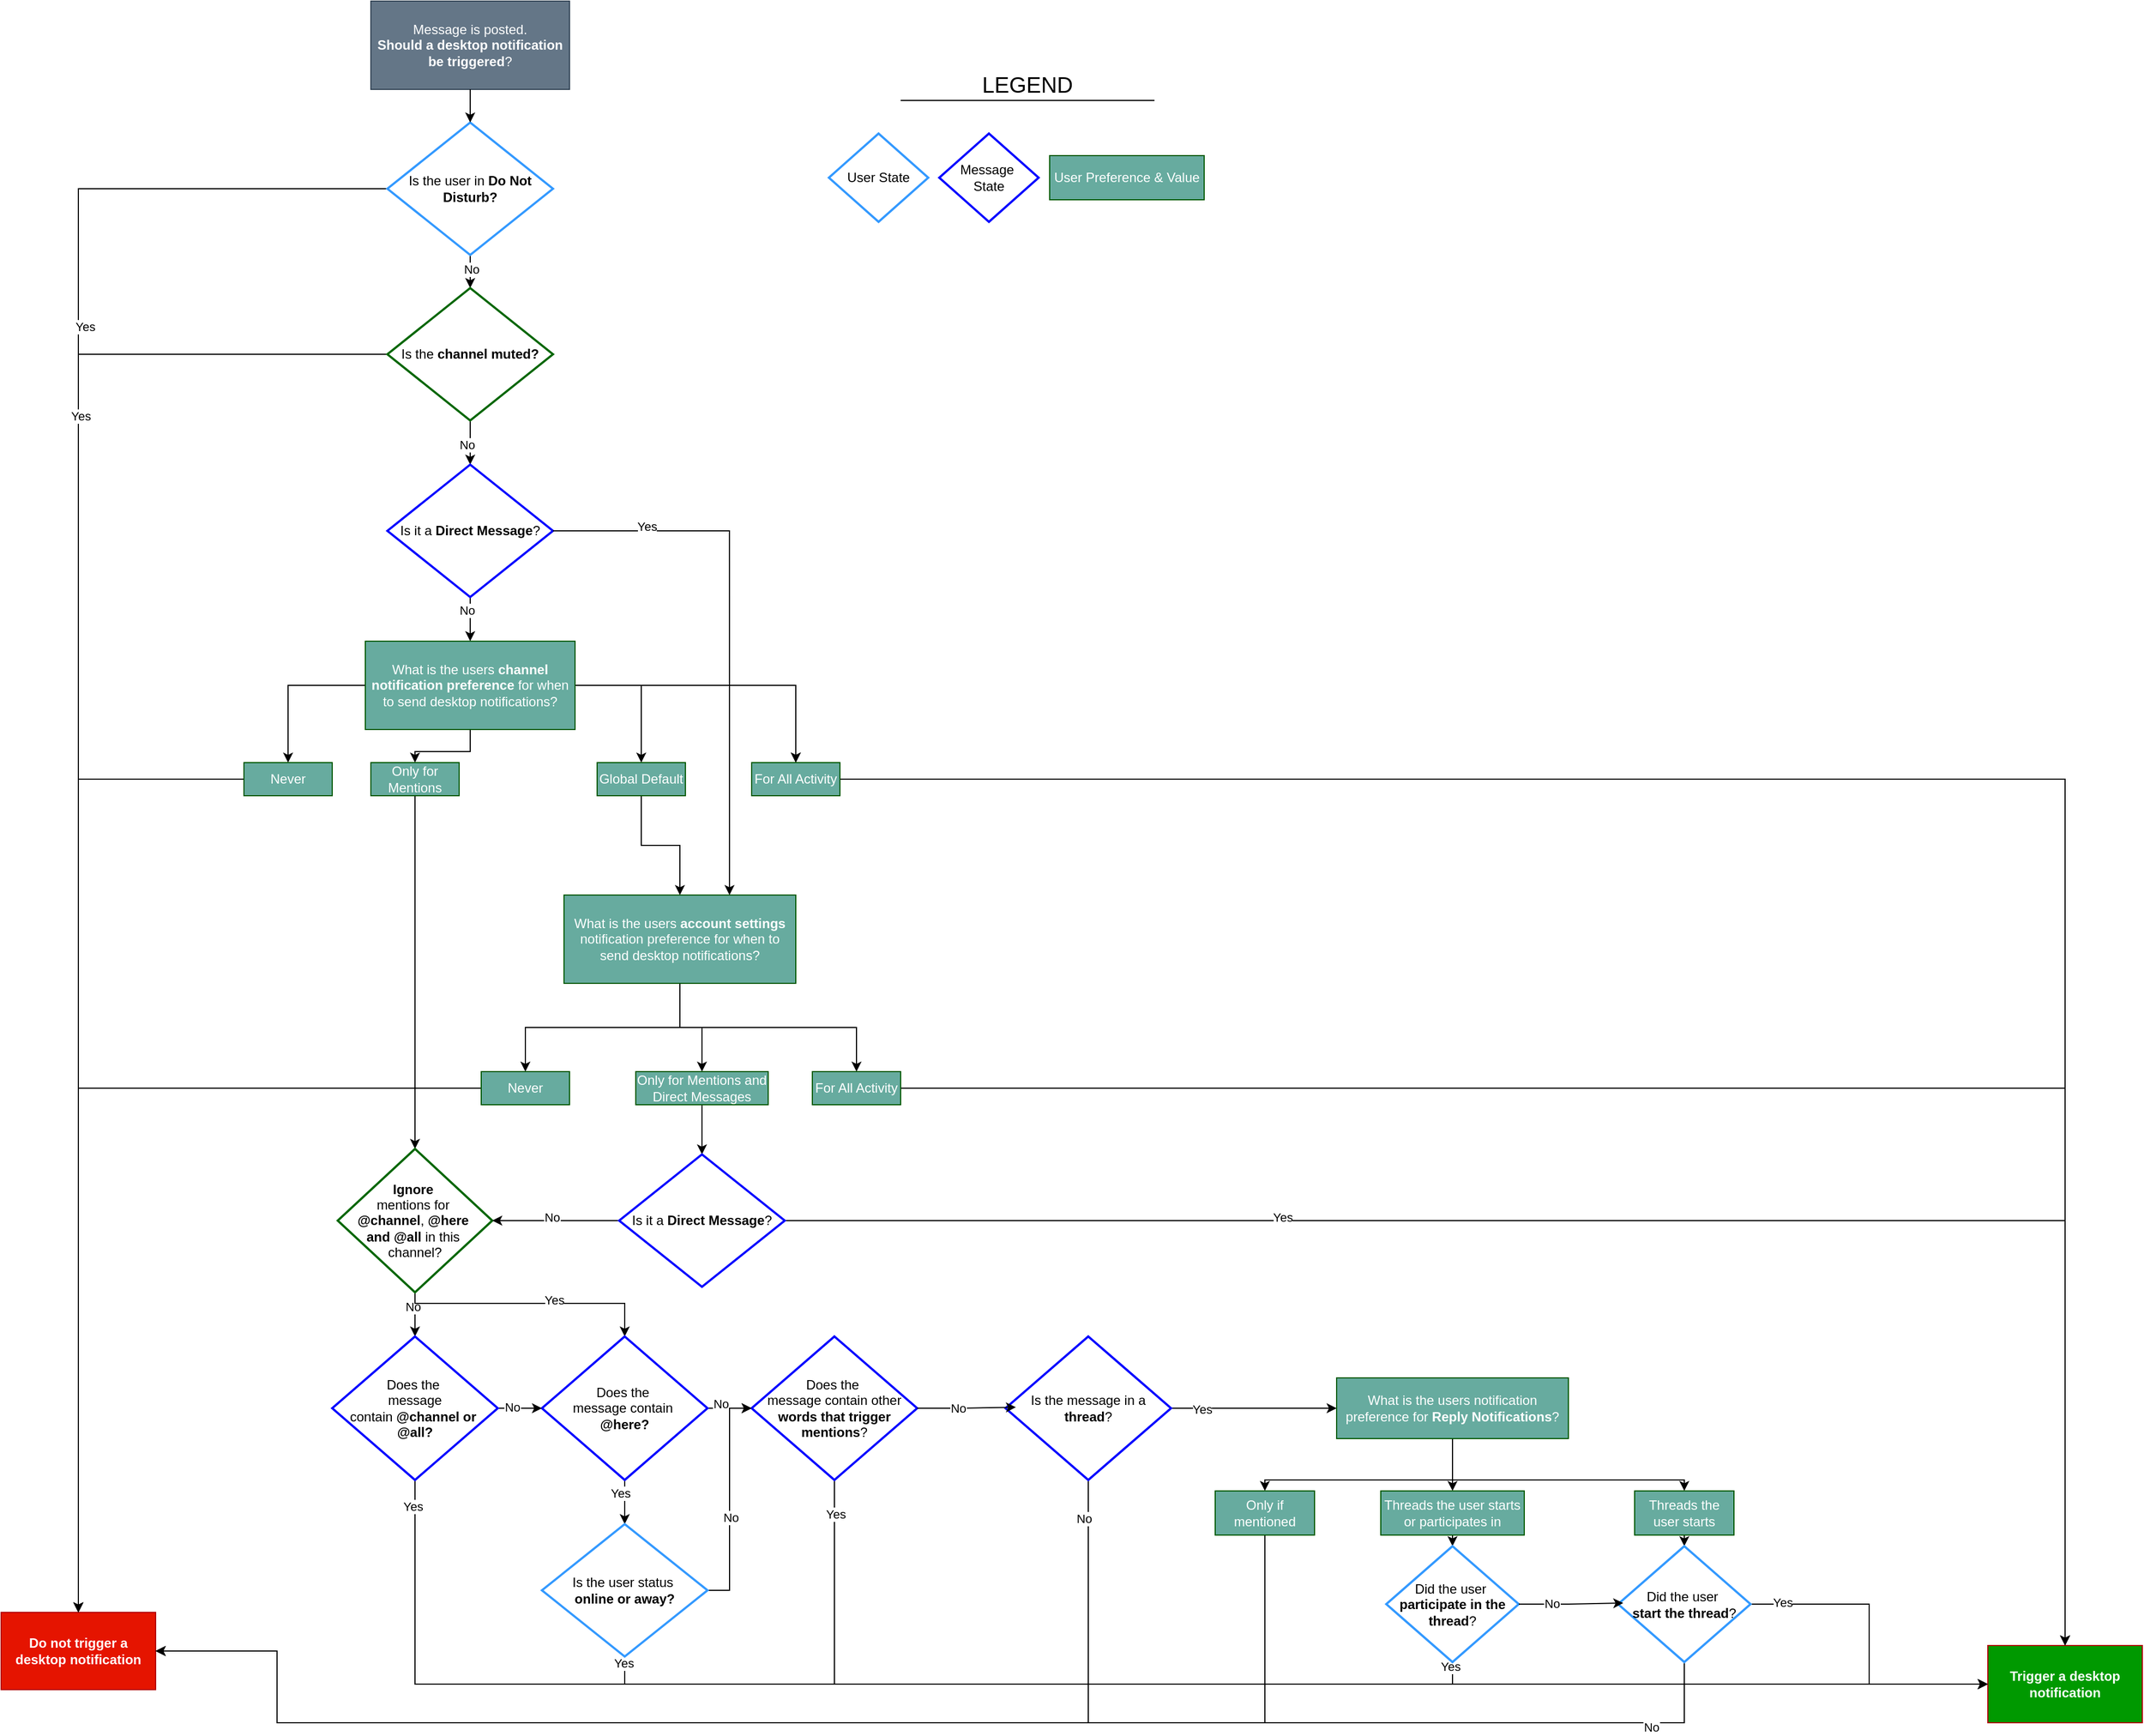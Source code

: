 <mxfile version="24.7.17">
  <diagram name="Page-1" id="jOsgXFVtPyfzwlISQPz8">
    <mxGraphModel dx="3500" dy="1883" grid="1" gridSize="10" guides="1" tooltips="1" connect="1" arrows="1" fold="1" page="1" pageScale="1" pageWidth="1100" pageHeight="850" math="0" shadow="0">
      <root>
        <mxCell id="0" />
        <mxCell id="1" parent="0" />
        <mxCell id="Bo38xEvb6SrPfiOeDfk5-1" value="Message is posted.&lt;div&gt;&lt;b&gt;Should a desktop notification be triggered&lt;/b&gt;?&lt;/div&gt;" style="html=1;whiteSpace=wrap;fillColor=#647687;fontColor=#ffffff;strokeColor=#314354;" vertex="1" parent="1">
          <mxGeometry x="335" y="20" width="180" height="80" as="geometry" />
        </mxCell>
        <mxCell id="Bo38xEvb6SrPfiOeDfk5-7" style="edgeStyle=orthogonalEdgeStyle;rounded=0;orthogonalLoop=1;jettySize=auto;html=1;" edge="1" parent="1" source="Bo38xEvb6SrPfiOeDfk5-2" target="Bo38xEvb6SrPfiOeDfk5-6">
          <mxGeometry relative="1" as="geometry" />
        </mxCell>
        <mxCell id="Bo38xEvb6SrPfiOeDfk5-18" value="No" style="edgeLabel;html=1;align=center;verticalAlign=middle;resizable=0;points=[];" vertex="1" connectable="0" parent="Bo38xEvb6SrPfiOeDfk5-7">
          <mxGeometry x="0.32" y="1" relative="1" as="geometry">
            <mxPoint as="offset" />
          </mxGeometry>
        </mxCell>
        <mxCell id="Bo38xEvb6SrPfiOeDfk5-12" style="edgeStyle=orthogonalEdgeStyle;rounded=0;orthogonalLoop=1;jettySize=auto;html=1;entryX=0.5;entryY=0;entryDx=0;entryDy=0;" edge="1" parent="1" source="Bo38xEvb6SrPfiOeDfk5-2" target="Bo38xEvb6SrPfiOeDfk5-4">
          <mxGeometry relative="1" as="geometry" />
        </mxCell>
        <mxCell id="Bo38xEvb6SrPfiOeDfk5-13" value="Yes" style="edgeLabel;html=1;align=center;verticalAlign=middle;resizable=0;points=[];" vertex="1" connectable="0" parent="Bo38xEvb6SrPfiOeDfk5-12">
          <mxGeometry x="-0.485" y="5" relative="1" as="geometry">
            <mxPoint x="1" as="offset" />
          </mxGeometry>
        </mxCell>
        <mxCell id="Bo38xEvb6SrPfiOeDfk5-2" value="Is the user in &lt;b&gt;Do Not Disturb?&lt;/b&gt;" style="rhombus;whiteSpace=wrap;html=1;strokeColor=#3399FF;strokeWidth=2;" vertex="1" parent="1">
          <mxGeometry x="350" y="130" width="150" height="120" as="geometry" />
        </mxCell>
        <mxCell id="Bo38xEvb6SrPfiOeDfk5-3" value="" style="endArrow=classic;html=1;rounded=0;entryX=0.5;entryY=0;entryDx=0;entryDy=0;exitX=0.5;exitY=1;exitDx=0;exitDy=0;" edge="1" parent="1" source="Bo38xEvb6SrPfiOeDfk5-1" target="Bo38xEvb6SrPfiOeDfk5-2">
          <mxGeometry width="50" height="50" relative="1" as="geometry">
            <mxPoint x="270" y="180" as="sourcePoint" />
            <mxPoint x="320" y="130" as="targetPoint" />
          </mxGeometry>
        </mxCell>
        <mxCell id="Bo38xEvb6SrPfiOeDfk5-4" value="Do not trigger a desktop notification" style="html=1;whiteSpace=wrap;fillColor=#e51400;fontColor=#ffffff;strokeColor=#B20000;fontStyle=1" vertex="1" parent="1">
          <mxGeometry y="1480" width="140" height="70" as="geometry" />
        </mxCell>
        <mxCell id="Bo38xEvb6SrPfiOeDfk5-14" style="edgeStyle=orthogonalEdgeStyle;rounded=0;orthogonalLoop=1;jettySize=auto;html=1;entryX=0.5;entryY=0;entryDx=0;entryDy=0;" edge="1" parent="1" source="Bo38xEvb6SrPfiOeDfk5-6" target="Bo38xEvb6SrPfiOeDfk5-4">
          <mxGeometry relative="1" as="geometry">
            <mxPoint x="90" y="600" as="targetPoint" />
          </mxGeometry>
        </mxCell>
        <mxCell id="Bo38xEvb6SrPfiOeDfk5-15" value="Yes" style="edgeLabel;html=1;align=center;verticalAlign=middle;resizable=0;points=[];" vertex="1" connectable="0" parent="Bo38xEvb6SrPfiOeDfk5-14">
          <mxGeometry x="-0.527" y="1" relative="1" as="geometry">
            <mxPoint x="1" as="offset" />
          </mxGeometry>
        </mxCell>
        <mxCell id="Bo38xEvb6SrPfiOeDfk5-17" style="edgeStyle=orthogonalEdgeStyle;rounded=0;orthogonalLoop=1;jettySize=auto;html=1;entryX=0.5;entryY=0;entryDx=0;entryDy=0;" edge="1" parent="1" source="Bo38xEvb6SrPfiOeDfk5-6" target="Bo38xEvb6SrPfiOeDfk5-16">
          <mxGeometry relative="1" as="geometry" />
        </mxCell>
        <mxCell id="Bo38xEvb6SrPfiOeDfk5-19" value="No" style="edgeLabel;html=1;align=center;verticalAlign=middle;resizable=0;points=[];" vertex="1" connectable="0" parent="Bo38xEvb6SrPfiOeDfk5-17">
          <mxGeometry x="0.15" y="-3" relative="1" as="geometry">
            <mxPoint y="-1" as="offset" />
          </mxGeometry>
        </mxCell>
        <mxCell id="Bo38xEvb6SrPfiOeDfk5-6" value="Is the &lt;b&gt;channel muted?&lt;/b&gt;" style="rhombus;whiteSpace=wrap;html=1;strokeColor=#006600;strokeWidth=2;" vertex="1" parent="1">
          <mxGeometry x="350" y="280" width="150" height="120" as="geometry" />
        </mxCell>
        <mxCell id="Bo38xEvb6SrPfiOeDfk5-21" style="edgeStyle=orthogonalEdgeStyle;rounded=0;orthogonalLoop=1;jettySize=auto;html=1;" edge="1" parent="1" source="Bo38xEvb6SrPfiOeDfk5-16" target="Bo38xEvb6SrPfiOeDfk5-20">
          <mxGeometry relative="1" as="geometry" />
        </mxCell>
        <mxCell id="Bo38xEvb6SrPfiOeDfk5-22" value="No" style="edgeLabel;html=1;align=center;verticalAlign=middle;resizable=0;points=[];" vertex="1" connectable="0" parent="Bo38xEvb6SrPfiOeDfk5-21">
          <mxGeometry x="-0.379" y="-3" relative="1" as="geometry">
            <mxPoint y="-1" as="offset" />
          </mxGeometry>
        </mxCell>
        <mxCell id="Bo38xEvb6SrPfiOeDfk5-16" value="&lt;span style=&quot;font-weight: normal;&quot;&gt;Is it a &lt;/span&gt;Direct Message&lt;span style=&quot;font-weight: normal;&quot;&gt;?&lt;/span&gt;" style="rhombus;whiteSpace=wrap;html=1;strokeColor=#0000FF;strokeWidth=2;fontStyle=1" vertex="1" parent="1">
          <mxGeometry x="350" y="440" width="150" height="120" as="geometry" />
        </mxCell>
        <mxCell id="Bo38xEvb6SrPfiOeDfk5-30" style="edgeStyle=orthogonalEdgeStyle;rounded=0;orthogonalLoop=1;jettySize=auto;html=1;entryX=0.5;entryY=0;entryDx=0;entryDy=0;" edge="1" parent="1" source="Bo38xEvb6SrPfiOeDfk5-20" target="Bo38xEvb6SrPfiOeDfk5-29">
          <mxGeometry relative="1" as="geometry" />
        </mxCell>
        <mxCell id="Bo38xEvb6SrPfiOeDfk5-33" style="edgeStyle=orthogonalEdgeStyle;rounded=0;orthogonalLoop=1;jettySize=auto;html=1;entryX=0.5;entryY=0;entryDx=0;entryDy=0;" edge="1" parent="1" source="Bo38xEvb6SrPfiOeDfk5-20" target="Bo38xEvb6SrPfiOeDfk5-32">
          <mxGeometry relative="1" as="geometry" />
        </mxCell>
        <mxCell id="Bo38xEvb6SrPfiOeDfk5-35" style="edgeStyle=orthogonalEdgeStyle;rounded=0;orthogonalLoop=1;jettySize=auto;html=1;entryX=0.5;entryY=0;entryDx=0;entryDy=0;" edge="1" parent="1" source="Bo38xEvb6SrPfiOeDfk5-20" target="Bo38xEvb6SrPfiOeDfk5-34">
          <mxGeometry relative="1" as="geometry" />
        </mxCell>
        <mxCell id="Bo38xEvb6SrPfiOeDfk5-37" style="edgeStyle=orthogonalEdgeStyle;rounded=0;orthogonalLoop=1;jettySize=auto;html=1;entryX=0.5;entryY=0;entryDx=0;entryDy=0;" edge="1" parent="1" source="Bo38xEvb6SrPfiOeDfk5-20" target="Bo38xEvb6SrPfiOeDfk5-36">
          <mxGeometry relative="1" as="geometry" />
        </mxCell>
        <mxCell id="Bo38xEvb6SrPfiOeDfk5-38" style="edgeStyle=orthogonalEdgeStyle;rounded=0;orthogonalLoop=1;jettySize=auto;html=1;entryX=0.5;entryY=0;entryDx=0;entryDy=0;" edge="1" parent="1" source="Bo38xEvb6SrPfiOeDfk5-20" target="Bo38xEvb6SrPfiOeDfk5-36">
          <mxGeometry relative="1" as="geometry" />
        </mxCell>
        <mxCell id="Bo38xEvb6SrPfiOeDfk5-20" value="What is the users&lt;b&gt; channel notification preference&lt;/b&gt; for when to send desktop notifications?" style="html=1;whiteSpace=wrap;fillColor=#67AB9F;fontColor=#ffffff;strokeColor=#005700;" vertex="1" parent="1">
          <mxGeometry x="330" y="600" width="190" height="80" as="geometry" />
        </mxCell>
        <mxCell id="Bo38xEvb6SrPfiOeDfk5-23" value="LEGEND" style="text;html=1;align=center;verticalAlign=middle;whiteSpace=wrap;rounded=0;fontSize=20;" vertex="1" parent="1">
          <mxGeometry x="850" y="80" width="160" height="30" as="geometry" />
        </mxCell>
        <mxCell id="Bo38xEvb6SrPfiOeDfk5-24" value="User State" style="rhombus;whiteSpace=wrap;html=1;strokeColor=#3399FF;strokeWidth=2;" vertex="1" parent="1">
          <mxGeometry x="750" y="140" width="90" height="80" as="geometry" />
        </mxCell>
        <mxCell id="Bo38xEvb6SrPfiOeDfk5-26" value="Message&amp;nbsp;&lt;div&gt;State&lt;/div&gt;" style="rhombus;whiteSpace=wrap;html=1;strokeColor=#0000FF;strokeWidth=2;" vertex="1" parent="1">
          <mxGeometry x="850" y="140" width="90" height="80" as="geometry" />
        </mxCell>
        <mxCell id="Bo38xEvb6SrPfiOeDfk5-27" value="User Preference &amp;amp; Value" style="html=1;whiteSpace=wrap;fillColor=#67AB9F;fontColor=#ffffff;strokeColor=#005700;" vertex="1" parent="1">
          <mxGeometry x="950" y="160" width="140" height="40" as="geometry" />
        </mxCell>
        <mxCell id="Bo38xEvb6SrPfiOeDfk5-28" value="" style="endArrow=none;html=1;rounded=0;" edge="1" parent="1">
          <mxGeometry width="50" height="50" relative="1" as="geometry">
            <mxPoint x="815" y="110" as="sourcePoint" />
            <mxPoint x="1045" y="110" as="targetPoint" />
          </mxGeometry>
        </mxCell>
        <mxCell id="Bo38xEvb6SrPfiOeDfk5-31" style="edgeStyle=orthogonalEdgeStyle;rounded=0;orthogonalLoop=1;jettySize=auto;html=1;entryX=0.5;entryY=0;entryDx=0;entryDy=0;" edge="1" parent="1" source="Bo38xEvb6SrPfiOeDfk5-29" target="Bo38xEvb6SrPfiOeDfk5-4">
          <mxGeometry relative="1" as="geometry">
            <mxPoint x="70" y="1040" as="targetPoint" />
          </mxGeometry>
        </mxCell>
        <mxCell id="Bo38xEvb6SrPfiOeDfk5-29" value="Never" style="html=1;whiteSpace=wrap;fillColor=#67AB9F;fontColor=#ffffff;strokeColor=#005700;" vertex="1" parent="1">
          <mxGeometry x="220" y="710" width="80" height="30" as="geometry" />
        </mxCell>
        <mxCell id="Bo38xEvb6SrPfiOeDfk5-47" style="edgeStyle=orthogonalEdgeStyle;rounded=0;orthogonalLoop=1;jettySize=auto;html=1;" edge="1" parent="1" source="Bo38xEvb6SrPfiOeDfk5-32" target="Bo38xEvb6SrPfiOeDfk5-39">
          <mxGeometry relative="1" as="geometry" />
        </mxCell>
        <mxCell id="Bo38xEvb6SrPfiOeDfk5-32" value="Only for Mentions" style="html=1;whiteSpace=wrap;fillColor=#67AB9F;fontColor=#ffffff;strokeColor=#005700;" vertex="1" parent="1">
          <mxGeometry x="335" y="710" width="80" height="30" as="geometry" />
        </mxCell>
        <mxCell id="Bo38xEvb6SrPfiOeDfk5-51" style="edgeStyle=orthogonalEdgeStyle;rounded=0;orthogonalLoop=1;jettySize=auto;html=1;entryX=0.5;entryY=0;entryDx=0;entryDy=0;" edge="1" parent="1" source="Bo38xEvb6SrPfiOeDfk5-34" target="Bo38xEvb6SrPfiOeDfk5-49">
          <mxGeometry relative="1" as="geometry" />
        </mxCell>
        <mxCell id="Bo38xEvb6SrPfiOeDfk5-34" value="Global Default" style="html=1;whiteSpace=wrap;fillColor=#67AB9F;fontColor=#ffffff;strokeColor=#005700;" vertex="1" parent="1">
          <mxGeometry x="540" y="710" width="80" height="30" as="geometry" />
        </mxCell>
        <mxCell id="Bo38xEvb6SrPfiOeDfk5-48" style="edgeStyle=orthogonalEdgeStyle;rounded=0;orthogonalLoop=1;jettySize=auto;html=1;entryX=0.5;entryY=0;entryDx=0;entryDy=0;" edge="1" parent="1" source="Bo38xEvb6SrPfiOeDfk5-36" target="Bo38xEvb6SrPfiOeDfk5-44">
          <mxGeometry relative="1" as="geometry" />
        </mxCell>
        <mxCell id="Bo38xEvb6SrPfiOeDfk5-36" value="For All Activity" style="html=1;whiteSpace=wrap;fillColor=#67AB9F;fontColor=#ffffff;strokeColor=#005700;" vertex="1" parent="1">
          <mxGeometry x="680" y="710" width="80" height="30" as="geometry" />
        </mxCell>
        <mxCell id="Bo38xEvb6SrPfiOeDfk5-83" style="edgeStyle=orthogonalEdgeStyle;rounded=0;orthogonalLoop=1;jettySize=auto;html=1;entryX=0.5;entryY=0;entryDx=0;entryDy=0;" edge="1" parent="1" source="Bo38xEvb6SrPfiOeDfk5-39" target="Bo38xEvb6SrPfiOeDfk5-82">
          <mxGeometry relative="1" as="geometry" />
        </mxCell>
        <mxCell id="Bo38xEvb6SrPfiOeDfk5-84" value="No" style="edgeLabel;html=1;align=center;verticalAlign=middle;resizable=0;points=[];" vertex="1" connectable="0" parent="Bo38xEvb6SrPfiOeDfk5-83">
          <mxGeometry x="-0.339" y="-2" relative="1" as="geometry">
            <mxPoint as="offset" />
          </mxGeometry>
        </mxCell>
        <mxCell id="Bo38xEvb6SrPfiOeDfk5-98" style="edgeStyle=orthogonalEdgeStyle;rounded=0;orthogonalLoop=1;jettySize=auto;html=1;entryX=0.5;entryY=0;entryDx=0;entryDy=0;" edge="1" parent="1" source="Bo38xEvb6SrPfiOeDfk5-39" target="Bo38xEvb6SrPfiOeDfk5-80">
          <mxGeometry relative="1" as="geometry">
            <Array as="points">
              <mxPoint x="375" y="1200" />
              <mxPoint x="565" y="1200" />
            </Array>
          </mxGeometry>
        </mxCell>
        <mxCell id="Bo38xEvb6SrPfiOeDfk5-99" value="Yes" style="edgeLabel;html=1;align=center;verticalAlign=middle;resizable=0;points=[];" vertex="1" connectable="0" parent="Bo38xEvb6SrPfiOeDfk5-98">
          <mxGeometry x="0.178" y="3" relative="1" as="geometry">
            <mxPoint as="offset" />
          </mxGeometry>
        </mxCell>
        <mxCell id="Bo38xEvb6SrPfiOeDfk5-39" value="&lt;b&gt;Ignore&amp;nbsp;&lt;/b&gt;&lt;div&gt;mentions for&amp;nbsp;&lt;/div&gt;&lt;div&gt;&lt;b&gt;@channel&lt;/b&gt;, &lt;b&gt;@here&lt;/b&gt;&amp;nbsp;&lt;/div&gt;&lt;div&gt;&lt;b&gt;and&lt;/b&gt; &lt;b&gt;@all&lt;/b&gt; in this&amp;nbsp;&lt;/div&gt;&lt;div&gt;channel?&lt;/div&gt;" style="rhombus;whiteSpace=wrap;html=1;strokeColor=#006600;strokeWidth=2;" vertex="1" parent="1">
          <mxGeometry x="305" y="1060" width="140" height="130" as="geometry" />
        </mxCell>
        <mxCell id="Bo38xEvb6SrPfiOeDfk5-44" value="Trigger a desktop notification" style="html=1;whiteSpace=wrap;fillColor=#009900;fontColor=#ffffff;strokeColor=#B20000;fontStyle=1" vertex="1" parent="1">
          <mxGeometry x="1800" y="1510" width="140" height="70" as="geometry" />
        </mxCell>
        <mxCell id="Bo38xEvb6SrPfiOeDfk5-55" style="edgeStyle=orthogonalEdgeStyle;rounded=0;orthogonalLoop=1;jettySize=auto;html=1;entryX=0.5;entryY=0;entryDx=0;entryDy=0;" edge="1" parent="1" source="Bo38xEvb6SrPfiOeDfk5-49" target="Bo38xEvb6SrPfiOeDfk5-54">
          <mxGeometry relative="1" as="geometry" />
        </mxCell>
        <mxCell id="Bo38xEvb6SrPfiOeDfk5-61" style="edgeStyle=orthogonalEdgeStyle;rounded=0;orthogonalLoop=1;jettySize=auto;html=1;exitX=0.5;exitY=1;exitDx=0;exitDy=0;entryX=0.5;entryY=0;entryDx=0;entryDy=0;" edge="1" parent="1" source="Bo38xEvb6SrPfiOeDfk5-49" target="Bo38xEvb6SrPfiOeDfk5-57">
          <mxGeometry relative="1" as="geometry" />
        </mxCell>
        <mxCell id="Bo38xEvb6SrPfiOeDfk5-62" style="edgeStyle=orthogonalEdgeStyle;rounded=0;orthogonalLoop=1;jettySize=auto;html=1;exitX=0.5;exitY=1;exitDx=0;exitDy=0;entryX=0.5;entryY=0;entryDx=0;entryDy=0;" edge="1" parent="1" source="Bo38xEvb6SrPfiOeDfk5-49" target="Bo38xEvb6SrPfiOeDfk5-58">
          <mxGeometry relative="1" as="geometry" />
        </mxCell>
        <mxCell id="Bo38xEvb6SrPfiOeDfk5-49" value="What is the users &lt;b&gt;account settings&lt;/b&gt;&lt;div&gt;notification preference for when to&lt;/div&gt;&lt;div&gt;send desktop notifications?&lt;/div&gt;" style="html=1;whiteSpace=wrap;fillColor=#67AB9F;fontColor=#ffffff;strokeColor=#005700;" vertex="1" parent="1">
          <mxGeometry x="510" y="830" width="210" height="80" as="geometry" />
        </mxCell>
        <mxCell id="Bo38xEvb6SrPfiOeDfk5-52" style="edgeStyle=orthogonalEdgeStyle;rounded=0;orthogonalLoop=1;jettySize=auto;html=1;entryX=0.714;entryY=0;entryDx=0;entryDy=0;entryPerimeter=0;" edge="1" parent="1" source="Bo38xEvb6SrPfiOeDfk5-16" target="Bo38xEvb6SrPfiOeDfk5-49">
          <mxGeometry relative="1" as="geometry" />
        </mxCell>
        <mxCell id="Bo38xEvb6SrPfiOeDfk5-53" value="Yes" style="edgeLabel;html=1;align=center;verticalAlign=middle;resizable=0;points=[];" vertex="1" connectable="0" parent="Bo38xEvb6SrPfiOeDfk5-52">
          <mxGeometry x="-0.654" y="4" relative="1" as="geometry">
            <mxPoint as="offset" />
          </mxGeometry>
        </mxCell>
        <mxCell id="Bo38xEvb6SrPfiOeDfk5-56" style="edgeStyle=orthogonalEdgeStyle;rounded=0;orthogonalLoop=1;jettySize=auto;html=1;entryX=0.5;entryY=0;entryDx=0;entryDy=0;" edge="1" parent="1" source="Bo38xEvb6SrPfiOeDfk5-54" target="Bo38xEvb6SrPfiOeDfk5-4">
          <mxGeometry relative="1" as="geometry" />
        </mxCell>
        <mxCell id="Bo38xEvb6SrPfiOeDfk5-54" value="Never" style="html=1;whiteSpace=wrap;fillColor=#67AB9F;fontColor=#ffffff;strokeColor=#005700;" vertex="1" parent="1">
          <mxGeometry x="435" y="990" width="80" height="30" as="geometry" />
        </mxCell>
        <mxCell id="Bo38xEvb6SrPfiOeDfk5-65" style="edgeStyle=orthogonalEdgeStyle;rounded=0;orthogonalLoop=1;jettySize=auto;html=1;entryX=0.5;entryY=0;entryDx=0;entryDy=0;" edge="1" parent="1" source="Bo38xEvb6SrPfiOeDfk5-57" target="Bo38xEvb6SrPfiOeDfk5-64">
          <mxGeometry relative="1" as="geometry" />
        </mxCell>
        <mxCell id="Bo38xEvb6SrPfiOeDfk5-57" value="Only for Mentions and Direct Messages" style="html=1;whiteSpace=wrap;fillColor=#67AB9F;fontColor=#ffffff;strokeColor=#005700;" vertex="1" parent="1">
          <mxGeometry x="575" y="990" width="120" height="30" as="geometry" />
        </mxCell>
        <mxCell id="Bo38xEvb6SrPfiOeDfk5-63" style="edgeStyle=orthogonalEdgeStyle;rounded=0;orthogonalLoop=1;jettySize=auto;html=1;entryX=0.5;entryY=0;entryDx=0;entryDy=0;" edge="1" parent="1" source="Bo38xEvb6SrPfiOeDfk5-58" target="Bo38xEvb6SrPfiOeDfk5-44">
          <mxGeometry relative="1" as="geometry" />
        </mxCell>
        <mxCell id="Bo38xEvb6SrPfiOeDfk5-58" value="For All Activity" style="html=1;whiteSpace=wrap;fillColor=#67AB9F;fontColor=#ffffff;strokeColor=#005700;" vertex="1" parent="1">
          <mxGeometry x="735" y="990" width="80" height="30" as="geometry" />
        </mxCell>
        <mxCell id="Bo38xEvb6SrPfiOeDfk5-66" style="edgeStyle=orthogonalEdgeStyle;rounded=0;orthogonalLoop=1;jettySize=auto;html=1;entryX=1;entryY=0.5;entryDx=0;entryDy=0;" edge="1" parent="1" source="Bo38xEvb6SrPfiOeDfk5-64" target="Bo38xEvb6SrPfiOeDfk5-39">
          <mxGeometry relative="1" as="geometry" />
        </mxCell>
        <mxCell id="Bo38xEvb6SrPfiOeDfk5-67" value="No" style="edgeLabel;html=1;align=center;verticalAlign=middle;resizable=0;points=[];" vertex="1" connectable="0" parent="Bo38xEvb6SrPfiOeDfk5-66">
          <mxGeometry x="0.075" y="-3" relative="1" as="geometry">
            <mxPoint x="1" as="offset" />
          </mxGeometry>
        </mxCell>
        <mxCell id="Bo38xEvb6SrPfiOeDfk5-68" style="edgeStyle=orthogonalEdgeStyle;rounded=0;orthogonalLoop=1;jettySize=auto;html=1;entryX=0.5;entryY=0;entryDx=0;entryDy=0;" edge="1" parent="1" source="Bo38xEvb6SrPfiOeDfk5-64" target="Bo38xEvb6SrPfiOeDfk5-44">
          <mxGeometry relative="1" as="geometry" />
        </mxCell>
        <mxCell id="Bo38xEvb6SrPfiOeDfk5-69" value="Yes" style="edgeLabel;html=1;align=center;verticalAlign=middle;resizable=0;points=[];" vertex="1" connectable="0" parent="Bo38xEvb6SrPfiOeDfk5-68">
          <mxGeometry x="-0.416" y="3" relative="1" as="geometry">
            <mxPoint as="offset" />
          </mxGeometry>
        </mxCell>
        <mxCell id="Bo38xEvb6SrPfiOeDfk5-64" value="&lt;span style=&quot;font-weight: normal;&quot;&gt;Is it a &lt;/span&gt;Direct Message&lt;span style=&quot;font-weight: normal;&quot;&gt;?&lt;/span&gt;" style="rhombus;whiteSpace=wrap;html=1;strokeColor=#0000FF;strokeWidth=2;fontStyle=1" vertex="1" parent="1">
          <mxGeometry x="560" y="1065" width="150" height="120" as="geometry" />
        </mxCell>
        <mxCell id="Bo38xEvb6SrPfiOeDfk5-107" style="edgeStyle=orthogonalEdgeStyle;rounded=0;orthogonalLoop=1;jettySize=auto;html=1;entryX=0;entryY=0.5;entryDx=0;entryDy=0;exitX=0.5;exitY=1;exitDx=0;exitDy=0;" edge="1" parent="1" source="Bo38xEvb6SrPfiOeDfk5-74" target="Bo38xEvb6SrPfiOeDfk5-44">
          <mxGeometry relative="1" as="geometry" />
        </mxCell>
        <mxCell id="Bo38xEvb6SrPfiOeDfk5-108" value="Yes" style="edgeLabel;html=1;align=center;verticalAlign=middle;resizable=0;points=[];" vertex="1" connectable="0" parent="Bo38xEvb6SrPfiOeDfk5-107">
          <mxGeometry x="-0.952" y="1" relative="1" as="geometry">
            <mxPoint y="1" as="offset" />
          </mxGeometry>
        </mxCell>
        <mxCell id="Bo38xEvb6SrPfiOeDfk5-74" value="&lt;span style=&quot;font-weight: 400;&quot;&gt;Does the&amp;nbsp;&lt;/span&gt;&lt;div&gt;&lt;span style=&quot;font-weight: 400;&quot;&gt;message contain other &lt;/span&gt;words that trigger mentions&lt;span style=&quot;font-weight: 400;&quot;&gt;?&lt;/span&gt;&lt;/div&gt;" style="rhombus;whiteSpace=wrap;html=1;strokeColor=#0000FF;strokeWidth=2;fontStyle=1" vertex="1" parent="1">
          <mxGeometry x="680" y="1230" width="150" height="130" as="geometry" />
        </mxCell>
        <mxCell id="Bo38xEvb6SrPfiOeDfk5-109" style="edgeStyle=orthogonalEdgeStyle;rounded=0;orthogonalLoop=1;jettySize=auto;html=1;entryX=1;entryY=0.5;entryDx=0;entryDy=0;" edge="1" parent="1" source="Bo38xEvb6SrPfiOeDfk5-77" target="Bo38xEvb6SrPfiOeDfk5-4">
          <mxGeometry relative="1" as="geometry">
            <Array as="points">
              <mxPoint x="985" y="1580" />
              <mxPoint x="250" y="1580" />
              <mxPoint x="250" y="1515" />
            </Array>
          </mxGeometry>
        </mxCell>
        <mxCell id="Bo38xEvb6SrPfiOeDfk5-110" value="No" style="edgeLabel;html=1;align=center;verticalAlign=middle;resizable=0;points=[];" vertex="1" connectable="0" parent="Bo38xEvb6SrPfiOeDfk5-109">
          <mxGeometry x="-0.937" y="-4" relative="1" as="geometry">
            <mxPoint y="-1" as="offset" />
          </mxGeometry>
        </mxCell>
        <mxCell id="Bo38xEvb6SrPfiOeDfk5-116" style="edgeStyle=orthogonalEdgeStyle;rounded=0;orthogonalLoop=1;jettySize=auto;html=1;entryX=0;entryY=0.5;entryDx=0;entryDy=0;" edge="1" parent="1" source="Bo38xEvb6SrPfiOeDfk5-77" target="Bo38xEvb6SrPfiOeDfk5-115">
          <mxGeometry relative="1" as="geometry" />
        </mxCell>
        <mxCell id="Bo38xEvb6SrPfiOeDfk5-117" value="Yes" style="edgeLabel;html=1;align=center;verticalAlign=middle;resizable=0;points=[];" vertex="1" connectable="0" parent="Bo38xEvb6SrPfiOeDfk5-116">
          <mxGeometry x="-0.626" y="-1" relative="1" as="geometry">
            <mxPoint as="offset" />
          </mxGeometry>
        </mxCell>
        <mxCell id="Bo38xEvb6SrPfiOeDfk5-77" value="&lt;span style=&quot;font-weight: 400;&quot;&gt;Is the message in a &lt;/span&gt;thread&lt;span style=&quot;font-weight: 400;&quot;&gt;?&lt;/span&gt;" style="rhombus;whiteSpace=wrap;html=1;strokeColor=#0000FF;strokeWidth=2;fontStyle=1" vertex="1" parent="1">
          <mxGeometry x="910" y="1230" width="150" height="130" as="geometry" />
        </mxCell>
        <mxCell id="Bo38xEvb6SrPfiOeDfk5-78" style="edgeStyle=orthogonalEdgeStyle;rounded=0;orthogonalLoop=1;jettySize=auto;html=1;entryX=0.063;entryY=0.493;entryDx=0;entryDy=0;entryPerimeter=0;" edge="1" parent="1" source="Bo38xEvb6SrPfiOeDfk5-74" target="Bo38xEvb6SrPfiOeDfk5-77">
          <mxGeometry relative="1" as="geometry" />
        </mxCell>
        <mxCell id="Bo38xEvb6SrPfiOeDfk5-79" value="No" style="edgeLabel;html=1;align=center;verticalAlign=middle;resizable=0;points=[];" vertex="1" connectable="0" parent="Bo38xEvb6SrPfiOeDfk5-78">
          <mxGeometry x="-0.18" relative="1" as="geometry">
            <mxPoint as="offset" />
          </mxGeometry>
        </mxCell>
        <mxCell id="Bo38xEvb6SrPfiOeDfk5-89" style="edgeStyle=orthogonalEdgeStyle;rounded=0;orthogonalLoop=1;jettySize=auto;html=1;entryX=0;entryY=0.5;entryDx=0;entryDy=0;" edge="1" parent="1" source="Bo38xEvb6SrPfiOeDfk5-80" target="Bo38xEvb6SrPfiOeDfk5-74">
          <mxGeometry relative="1" as="geometry" />
        </mxCell>
        <mxCell id="Bo38xEvb6SrPfiOeDfk5-90" value="No" style="edgeLabel;html=1;align=center;verticalAlign=middle;resizable=0;points=[];" vertex="1" connectable="0" parent="Bo38xEvb6SrPfiOeDfk5-89">
          <mxGeometry x="-0.397" y="4" relative="1" as="geometry">
            <mxPoint as="offset" />
          </mxGeometry>
        </mxCell>
        <mxCell id="Bo38xEvb6SrPfiOeDfk5-92" style="edgeStyle=orthogonalEdgeStyle;rounded=0;orthogonalLoop=1;jettySize=auto;html=1;exitX=0.5;exitY=1;exitDx=0;exitDy=0;entryX=0.5;entryY=0;entryDx=0;entryDy=0;" edge="1" parent="1" source="Bo38xEvb6SrPfiOeDfk5-80" target="Bo38xEvb6SrPfiOeDfk5-91">
          <mxGeometry relative="1" as="geometry" />
        </mxCell>
        <mxCell id="Bo38xEvb6SrPfiOeDfk5-93" value="Yes" style="edgeLabel;html=1;align=center;verticalAlign=middle;resizable=0;points=[];" vertex="1" connectable="0" parent="Bo38xEvb6SrPfiOeDfk5-92">
          <mxGeometry x="-0.431" y="-4" relative="1" as="geometry">
            <mxPoint as="offset" />
          </mxGeometry>
        </mxCell>
        <mxCell id="Bo38xEvb6SrPfiOeDfk5-80" value="&lt;span style=&quot;font-weight: 400;&quot;&gt;Does the&amp;nbsp;&lt;/span&gt;&lt;div&gt;&lt;span style=&quot;font-weight: 400;&quot;&gt;message contain&amp;nbsp;&lt;/span&gt;&lt;/div&gt;&lt;div&gt;@here?&lt;/div&gt;" style="rhombus;whiteSpace=wrap;html=1;strokeColor=#0000FF;strokeWidth=2;fontStyle=1" vertex="1" parent="1">
          <mxGeometry x="490" y="1230" width="150" height="130" as="geometry" />
        </mxCell>
        <mxCell id="Bo38xEvb6SrPfiOeDfk5-87" style="edgeStyle=orthogonalEdgeStyle;rounded=0;orthogonalLoop=1;jettySize=auto;html=1;entryX=0;entryY=0.5;entryDx=0;entryDy=0;" edge="1" parent="1" source="Bo38xEvb6SrPfiOeDfk5-82" target="Bo38xEvb6SrPfiOeDfk5-80">
          <mxGeometry relative="1" as="geometry" />
        </mxCell>
        <mxCell id="Bo38xEvb6SrPfiOeDfk5-88" value="No" style="edgeLabel;html=1;align=center;verticalAlign=middle;resizable=0;points=[];" vertex="1" connectable="0" parent="Bo38xEvb6SrPfiOeDfk5-87">
          <mxGeometry x="-0.368" y="1" relative="1" as="geometry">
            <mxPoint as="offset" />
          </mxGeometry>
        </mxCell>
        <mxCell id="Bo38xEvb6SrPfiOeDfk5-112" style="edgeStyle=orthogonalEdgeStyle;rounded=0;orthogonalLoop=1;jettySize=auto;html=1;entryX=0;entryY=0.5;entryDx=0;entryDy=0;" edge="1" parent="1" source="Bo38xEvb6SrPfiOeDfk5-82" target="Bo38xEvb6SrPfiOeDfk5-44">
          <mxGeometry relative="1" as="geometry">
            <Array as="points">
              <mxPoint x="375" y="1545" />
            </Array>
          </mxGeometry>
        </mxCell>
        <mxCell id="Bo38xEvb6SrPfiOeDfk5-113" value="Yes" style="edgeLabel;html=1;align=center;verticalAlign=middle;resizable=0;points=[];" vertex="1" connectable="0" parent="Bo38xEvb6SrPfiOeDfk5-112">
          <mxGeometry x="-0.969" y="-2" relative="1" as="geometry">
            <mxPoint y="-1" as="offset" />
          </mxGeometry>
        </mxCell>
        <mxCell id="Bo38xEvb6SrPfiOeDfk5-82" value="&lt;span style=&quot;font-weight: 400;&quot;&gt;Does the&amp;nbsp;&lt;/span&gt;&lt;div&gt;&lt;span style=&quot;font-weight: 400;&quot;&gt;message contain&amp;nbsp;&lt;/span&gt;@channel or&amp;nbsp;&lt;/div&gt;&lt;div&gt;@all?&lt;/div&gt;" style="rhombus;whiteSpace=wrap;html=1;strokeColor=#0000FF;strokeWidth=2;fontStyle=1" vertex="1" parent="1">
          <mxGeometry x="300" y="1230" width="150" height="130" as="geometry" />
        </mxCell>
        <mxCell id="Bo38xEvb6SrPfiOeDfk5-96" style="edgeStyle=orthogonalEdgeStyle;rounded=0;orthogonalLoop=1;jettySize=auto;html=1;entryX=0;entryY=0.5;entryDx=0;entryDy=0;" edge="1" parent="1" source="Bo38xEvb6SrPfiOeDfk5-91" target="Bo38xEvb6SrPfiOeDfk5-74">
          <mxGeometry relative="1" as="geometry" />
        </mxCell>
        <mxCell id="Bo38xEvb6SrPfiOeDfk5-97" value="No" style="edgeLabel;html=1;align=center;verticalAlign=middle;resizable=0;points=[];" vertex="1" connectable="0" parent="Bo38xEvb6SrPfiOeDfk5-96">
          <mxGeometry x="-0.163" y="-1" relative="1" as="geometry">
            <mxPoint as="offset" />
          </mxGeometry>
        </mxCell>
        <mxCell id="Bo38xEvb6SrPfiOeDfk5-111" style="edgeStyle=orthogonalEdgeStyle;rounded=0;orthogonalLoop=1;jettySize=auto;html=1;entryX=0;entryY=0.5;entryDx=0;entryDy=0;" edge="1" parent="1" source="Bo38xEvb6SrPfiOeDfk5-91" target="Bo38xEvb6SrPfiOeDfk5-44">
          <mxGeometry relative="1" as="geometry">
            <Array as="points">
              <mxPoint x="565" y="1545" />
            </Array>
          </mxGeometry>
        </mxCell>
        <mxCell id="Bo38xEvb6SrPfiOeDfk5-114" value="Yes" style="edgeLabel;html=1;align=center;verticalAlign=middle;resizable=0;points=[];" vertex="1" connectable="0" parent="Bo38xEvb6SrPfiOeDfk5-111">
          <mxGeometry x="-0.992" y="-1" relative="1" as="geometry">
            <mxPoint y="1" as="offset" />
          </mxGeometry>
        </mxCell>
        <mxCell id="Bo38xEvb6SrPfiOeDfk5-91" value="Is the user status&amp;nbsp;&lt;div&gt;&lt;b&gt;online or away?&lt;/b&gt;&lt;/div&gt;" style="rhombus;whiteSpace=wrap;html=1;strokeColor=#3399FF;strokeWidth=2;" vertex="1" parent="1">
          <mxGeometry x="490" y="1400" width="150" height="120" as="geometry" />
        </mxCell>
        <mxCell id="Bo38xEvb6SrPfiOeDfk5-121" style="edgeStyle=orthogonalEdgeStyle;rounded=0;orthogonalLoop=1;jettySize=auto;html=1;entryX=0.5;entryY=0;entryDx=0;entryDy=0;" edge="1" parent="1" source="Bo38xEvb6SrPfiOeDfk5-115" target="Bo38xEvb6SrPfiOeDfk5-118">
          <mxGeometry relative="1" as="geometry">
            <Array as="points">
              <mxPoint x="1315" y="1360" />
              <mxPoint x="1145" y="1360" />
            </Array>
          </mxGeometry>
        </mxCell>
        <mxCell id="Bo38xEvb6SrPfiOeDfk5-122" style="edgeStyle=orthogonalEdgeStyle;rounded=0;orthogonalLoop=1;jettySize=auto;html=1;entryX=0.5;entryY=0;entryDx=0;entryDy=0;" edge="1" parent="1" source="Bo38xEvb6SrPfiOeDfk5-115" target="Bo38xEvb6SrPfiOeDfk5-119">
          <mxGeometry relative="1" as="geometry" />
        </mxCell>
        <mxCell id="Bo38xEvb6SrPfiOeDfk5-123" style="edgeStyle=orthogonalEdgeStyle;rounded=0;orthogonalLoop=1;jettySize=auto;html=1;entryX=0.5;entryY=0;entryDx=0;entryDy=0;" edge="1" parent="1" source="Bo38xEvb6SrPfiOeDfk5-115" target="Bo38xEvb6SrPfiOeDfk5-120">
          <mxGeometry relative="1" as="geometry">
            <Array as="points">
              <mxPoint x="1315" y="1360" />
              <mxPoint x="1525" y="1360" />
            </Array>
          </mxGeometry>
        </mxCell>
        <mxCell id="Bo38xEvb6SrPfiOeDfk5-115" value="What is the users notification preference for &lt;b&gt;Reply Notifications&lt;/b&gt;?" style="html=1;whiteSpace=wrap;fillColor=#67AB9F;fontColor=#ffffff;strokeColor=#005700;" vertex="1" parent="1">
          <mxGeometry x="1210" y="1267.5" width="210" height="55" as="geometry" />
        </mxCell>
        <mxCell id="Bo38xEvb6SrPfiOeDfk5-124" style="edgeStyle=orthogonalEdgeStyle;rounded=0;orthogonalLoop=1;jettySize=auto;html=1;entryX=1;entryY=0.5;entryDx=0;entryDy=0;" edge="1" parent="1" source="Bo38xEvb6SrPfiOeDfk5-118" target="Bo38xEvb6SrPfiOeDfk5-4">
          <mxGeometry relative="1" as="geometry">
            <Array as="points">
              <mxPoint x="1145" y="1580" />
              <mxPoint x="250" y="1580" />
              <mxPoint x="250" y="1515" />
            </Array>
          </mxGeometry>
        </mxCell>
        <mxCell id="Bo38xEvb6SrPfiOeDfk5-118" value="Only if mentioned" style="html=1;whiteSpace=wrap;fillColor=#67AB9F;fontColor=#ffffff;strokeColor=#005700;" vertex="1" parent="1">
          <mxGeometry x="1100" y="1369.93" width="90" height="40" as="geometry" />
        </mxCell>
        <mxCell id="Bo38xEvb6SrPfiOeDfk5-137" style="edgeStyle=orthogonalEdgeStyle;rounded=0;orthogonalLoop=1;jettySize=auto;html=1;entryX=0.5;entryY=0;entryDx=0;entryDy=0;" edge="1" parent="1" source="Bo38xEvb6SrPfiOeDfk5-119" target="Bo38xEvb6SrPfiOeDfk5-125">
          <mxGeometry relative="1" as="geometry" />
        </mxCell>
        <mxCell id="Bo38xEvb6SrPfiOeDfk5-119" value="Threads the user starts or participates in" style="html=1;whiteSpace=wrap;fillColor=#67AB9F;fontColor=#ffffff;strokeColor=#005700;" vertex="1" parent="1">
          <mxGeometry x="1250" y="1369.93" width="130" height="40" as="geometry" />
        </mxCell>
        <mxCell id="Bo38xEvb6SrPfiOeDfk5-139" style="edgeStyle=orthogonalEdgeStyle;rounded=0;orthogonalLoop=1;jettySize=auto;html=1;entryX=0.5;entryY=0;entryDx=0;entryDy=0;" edge="1" parent="1" source="Bo38xEvb6SrPfiOeDfk5-120" target="Bo38xEvb6SrPfiOeDfk5-128">
          <mxGeometry relative="1" as="geometry" />
        </mxCell>
        <mxCell id="Bo38xEvb6SrPfiOeDfk5-120" value="Threads the user starts" style="html=1;whiteSpace=wrap;fillColor=#67AB9F;fontColor=#ffffff;strokeColor=#005700;" vertex="1" parent="1">
          <mxGeometry x="1480" y="1369.93" width="90" height="40" as="geometry" />
        </mxCell>
        <mxCell id="Bo38xEvb6SrPfiOeDfk5-134" style="edgeStyle=orthogonalEdgeStyle;rounded=0;orthogonalLoop=1;jettySize=auto;html=1;entryX=0;entryY=0.5;entryDx=0;entryDy=0;" edge="1" parent="1" source="Bo38xEvb6SrPfiOeDfk5-125" target="Bo38xEvb6SrPfiOeDfk5-44">
          <mxGeometry relative="1" as="geometry">
            <Array as="points">
              <mxPoint x="1315" y="1545" />
            </Array>
          </mxGeometry>
        </mxCell>
        <mxCell id="Bo38xEvb6SrPfiOeDfk5-135" value="Yes" style="edgeLabel;html=1;align=center;verticalAlign=middle;resizable=0;points=[];" vertex="1" connectable="0" parent="Bo38xEvb6SrPfiOeDfk5-134">
          <mxGeometry x="-0.984" y="-2" relative="1" as="geometry">
            <mxPoint as="offset" />
          </mxGeometry>
        </mxCell>
        <mxCell id="Bo38xEvb6SrPfiOeDfk5-125" value="Did the user&amp;nbsp;&lt;div&gt;&lt;b&gt;participate in the thread&lt;/b&gt;?&lt;/div&gt;" style="rhombus;whiteSpace=wrap;html=1;strokeColor=#3399FF;strokeWidth=2;" vertex="1" parent="1">
          <mxGeometry x="1255" y="1420" width="120" height="105" as="geometry" />
        </mxCell>
        <mxCell id="Bo38xEvb6SrPfiOeDfk5-132" style="edgeStyle=orthogonalEdgeStyle;rounded=0;orthogonalLoop=1;jettySize=auto;html=1;entryX=0;entryY=0.5;entryDx=0;entryDy=0;" edge="1" parent="1" source="Bo38xEvb6SrPfiOeDfk5-128" target="Bo38xEvb6SrPfiOeDfk5-44">
          <mxGeometry relative="1" as="geometry" />
        </mxCell>
        <mxCell id="Bo38xEvb6SrPfiOeDfk5-133" value="Yes" style="edgeLabel;html=1;align=center;verticalAlign=middle;resizable=0;points=[];" vertex="1" connectable="0" parent="Bo38xEvb6SrPfiOeDfk5-132">
          <mxGeometry x="-0.797" y="2" relative="1" as="geometry">
            <mxPoint as="offset" />
          </mxGeometry>
        </mxCell>
        <mxCell id="Bo38xEvb6SrPfiOeDfk5-140" style="edgeStyle=orthogonalEdgeStyle;rounded=0;orthogonalLoop=1;jettySize=auto;html=1;entryX=1;entryY=0.5;entryDx=0;entryDy=0;" edge="1" parent="1" source="Bo38xEvb6SrPfiOeDfk5-128" target="Bo38xEvb6SrPfiOeDfk5-4">
          <mxGeometry relative="1" as="geometry">
            <Array as="points">
              <mxPoint x="1525" y="1580" />
              <mxPoint x="250" y="1580" />
              <mxPoint x="250" y="1515" />
            </Array>
          </mxGeometry>
        </mxCell>
        <mxCell id="Bo38xEvb6SrPfiOeDfk5-141" value="No" style="edgeLabel;html=1;align=center;verticalAlign=middle;resizable=0;points=[];" vertex="1" connectable="0" parent="Bo38xEvb6SrPfiOeDfk5-140">
          <mxGeometry x="-0.887" y="4" relative="1" as="geometry">
            <mxPoint as="offset" />
          </mxGeometry>
        </mxCell>
        <mxCell id="Bo38xEvb6SrPfiOeDfk5-128" value="Did the user&amp;nbsp;&lt;div&gt;&lt;b&gt;start the thread&lt;/b&gt;?&lt;/div&gt;" style="rhombus;whiteSpace=wrap;html=1;strokeColor=#3399FF;strokeWidth=2;" vertex="1" parent="1">
          <mxGeometry x="1465" y="1420" width="120" height="105" as="geometry" />
        </mxCell>
        <mxCell id="Bo38xEvb6SrPfiOeDfk5-130" style="edgeStyle=orthogonalEdgeStyle;rounded=0;orthogonalLoop=1;jettySize=auto;html=1;entryX=0.039;entryY=0.491;entryDx=0;entryDy=0;entryPerimeter=0;" edge="1" parent="1" source="Bo38xEvb6SrPfiOeDfk5-125" target="Bo38xEvb6SrPfiOeDfk5-128">
          <mxGeometry relative="1" as="geometry" />
        </mxCell>
        <mxCell id="Bo38xEvb6SrPfiOeDfk5-131" value="No" style="edgeLabel;html=1;align=center;verticalAlign=middle;resizable=0;points=[];" vertex="1" connectable="0" parent="Bo38xEvb6SrPfiOeDfk5-130">
          <mxGeometry x="-0.386" y="1" relative="1" as="geometry">
            <mxPoint as="offset" />
          </mxGeometry>
        </mxCell>
      </root>
    </mxGraphModel>
  </diagram>
</mxfile>

